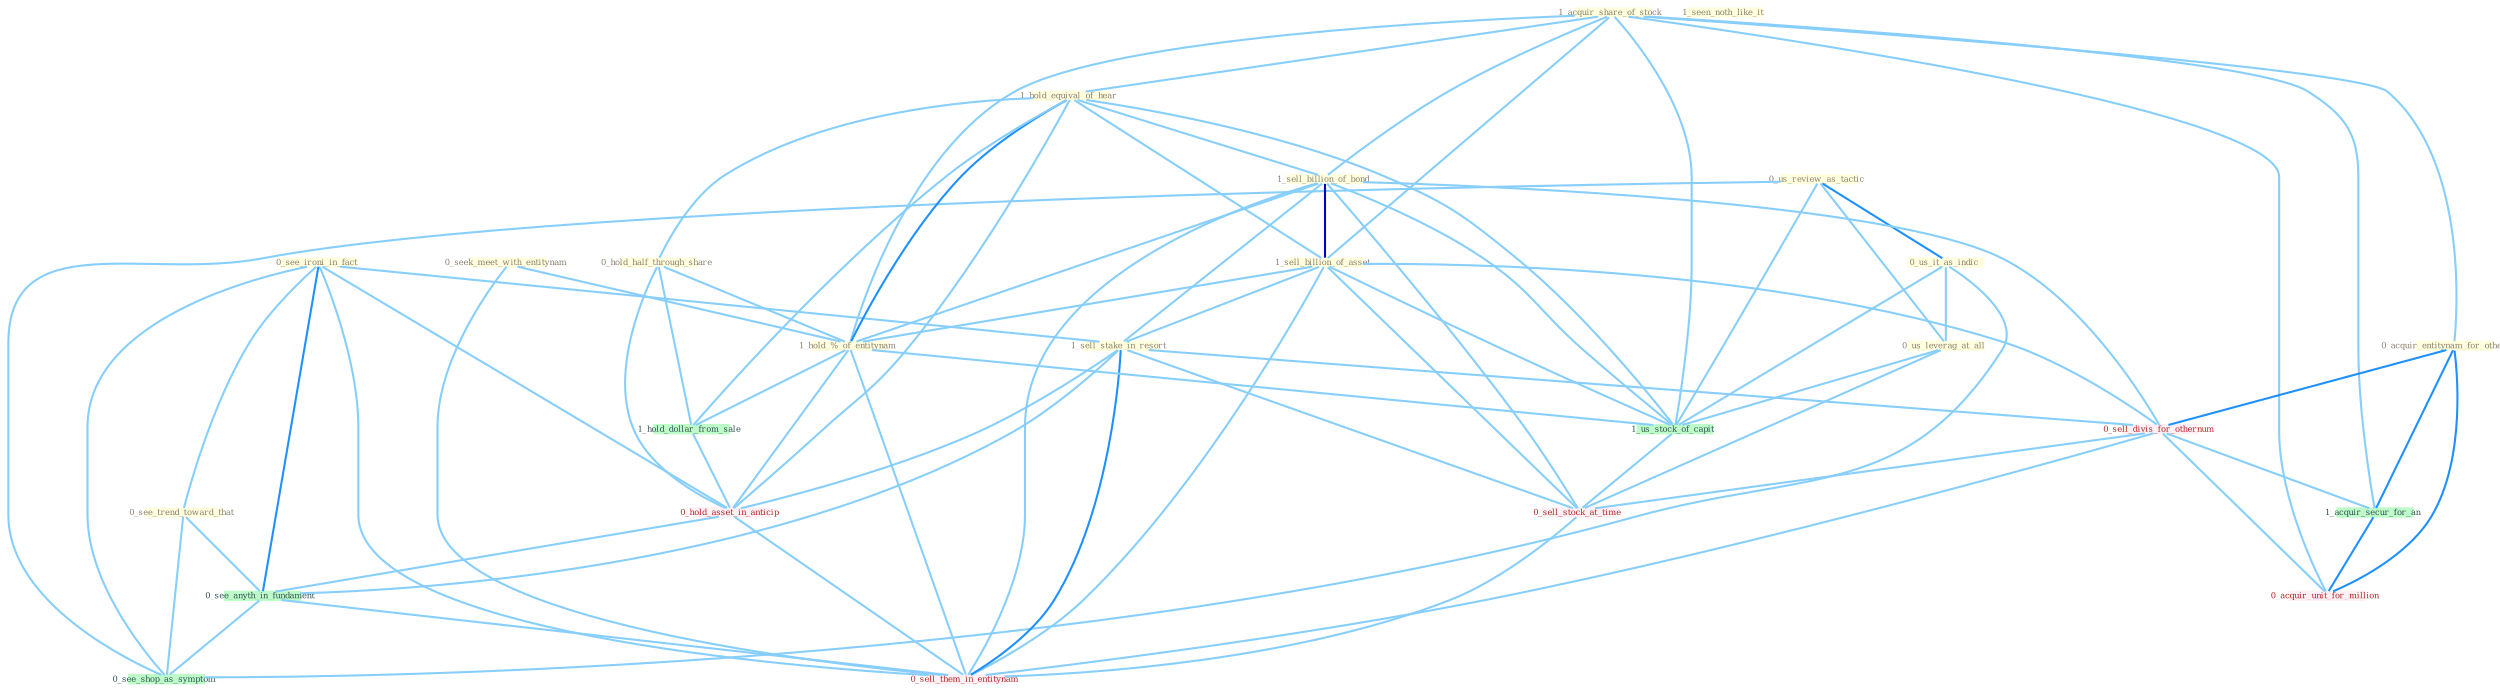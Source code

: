 Graph G{ 
    node
    [shape=polygon,style=filled,width=.5,height=.06,color="#BDFCC9",fixedsize=true,fontsize=4,
    fontcolor="#2f4f4f"];
    {node
    [color="#ffffe0", fontcolor="#8b7d6b"] "0_see_ironi_in_fact " "0_see_trend_toward_that " "0_us_review_as_tactic " "1_acquir_share_of_stock " "1_hold_equival_of_hear " "0_hold_half_through_share " "1_sell_billion_of_bond " "1_sell_billion_of_asset " "0_us_it_as_indic " "1_seen_noth_like_it " "0_us_leverag_at_all " "0_seek_meet_with_entitynam " "1_sell_stake_in_resort " "1_hold_%_of_entitynam " "0_acquir_entitynam_for_othernum "}
{node [color="#fff0f5", fontcolor="#b22222"] "0_sell_divis_for_othernum " "0_hold_asset_in_anticip " "0_sell_stock_at_time " "0_acquir_unit_for_million " "0_sell_them_in_entitynam "}
edge [color="#B0E2FF"];

	"0_see_ironi_in_fact " -- "0_see_trend_toward_that " [w="1", color="#87cefa" ];
	"0_see_ironi_in_fact " -- "1_sell_stake_in_resort " [w="1", color="#87cefa" ];
	"0_see_ironi_in_fact " -- "0_hold_asset_in_anticip " [w="1", color="#87cefa" ];
	"0_see_ironi_in_fact " -- "0_see_anyth_in_fundament " [w="2", color="#1e90ff" , len=0.8];
	"0_see_ironi_in_fact " -- "0_see_shop_as_symptom " [w="1", color="#87cefa" ];
	"0_see_ironi_in_fact " -- "0_sell_them_in_entitynam " [w="1", color="#87cefa" ];
	"0_see_trend_toward_that " -- "0_see_anyth_in_fundament " [w="1", color="#87cefa" ];
	"0_see_trend_toward_that " -- "0_see_shop_as_symptom " [w="1", color="#87cefa" ];
	"0_us_review_as_tactic " -- "0_us_it_as_indic " [w="2", color="#1e90ff" , len=0.8];
	"0_us_review_as_tactic " -- "0_us_leverag_at_all " [w="1", color="#87cefa" ];
	"0_us_review_as_tactic " -- "1_us_stock_of_capit " [w="1", color="#87cefa" ];
	"0_us_review_as_tactic " -- "0_see_shop_as_symptom " [w="1", color="#87cefa" ];
	"1_acquir_share_of_stock " -- "1_hold_equival_of_hear " [w="1", color="#87cefa" ];
	"1_acquir_share_of_stock " -- "1_sell_billion_of_bond " [w="1", color="#87cefa" ];
	"1_acquir_share_of_stock " -- "1_sell_billion_of_asset " [w="1", color="#87cefa" ];
	"1_acquir_share_of_stock " -- "1_hold_%_of_entitynam " [w="1", color="#87cefa" ];
	"1_acquir_share_of_stock " -- "0_acquir_entitynam_for_othernum " [w="1", color="#87cefa" ];
	"1_acquir_share_of_stock " -- "1_acquir_secur_for_an " [w="1", color="#87cefa" ];
	"1_acquir_share_of_stock " -- "1_us_stock_of_capit " [w="1", color="#87cefa" ];
	"1_acquir_share_of_stock " -- "0_acquir_unit_for_million " [w="1", color="#87cefa" ];
	"1_hold_equival_of_hear " -- "0_hold_half_through_share " [w="1", color="#87cefa" ];
	"1_hold_equival_of_hear " -- "1_sell_billion_of_bond " [w="1", color="#87cefa" ];
	"1_hold_equival_of_hear " -- "1_sell_billion_of_asset " [w="1", color="#87cefa" ];
	"1_hold_equival_of_hear " -- "1_hold_%_of_entitynam " [w="2", color="#1e90ff" , len=0.8];
	"1_hold_equival_of_hear " -- "1_us_stock_of_capit " [w="1", color="#87cefa" ];
	"1_hold_equival_of_hear " -- "1_hold_dollar_from_sale " [w="1", color="#87cefa" ];
	"1_hold_equival_of_hear " -- "0_hold_asset_in_anticip " [w="1", color="#87cefa" ];
	"0_hold_half_through_share " -- "1_hold_%_of_entitynam " [w="1", color="#87cefa" ];
	"0_hold_half_through_share " -- "1_hold_dollar_from_sale " [w="1", color="#87cefa" ];
	"0_hold_half_through_share " -- "0_hold_asset_in_anticip " [w="1", color="#87cefa" ];
	"1_sell_billion_of_bond " -- "1_sell_billion_of_asset " [w="3", color="#0000cd" , len=0.6];
	"1_sell_billion_of_bond " -- "1_sell_stake_in_resort " [w="1", color="#87cefa" ];
	"1_sell_billion_of_bond " -- "1_hold_%_of_entitynam " [w="1", color="#87cefa" ];
	"1_sell_billion_of_bond " -- "0_sell_divis_for_othernum " [w="1", color="#87cefa" ];
	"1_sell_billion_of_bond " -- "1_us_stock_of_capit " [w="1", color="#87cefa" ];
	"1_sell_billion_of_bond " -- "0_sell_stock_at_time " [w="1", color="#87cefa" ];
	"1_sell_billion_of_bond " -- "0_sell_them_in_entitynam " [w="1", color="#87cefa" ];
	"1_sell_billion_of_asset " -- "1_sell_stake_in_resort " [w="1", color="#87cefa" ];
	"1_sell_billion_of_asset " -- "1_hold_%_of_entitynam " [w="1", color="#87cefa" ];
	"1_sell_billion_of_asset " -- "0_sell_divis_for_othernum " [w="1", color="#87cefa" ];
	"1_sell_billion_of_asset " -- "1_us_stock_of_capit " [w="1", color="#87cefa" ];
	"1_sell_billion_of_asset " -- "0_sell_stock_at_time " [w="1", color="#87cefa" ];
	"1_sell_billion_of_asset " -- "0_sell_them_in_entitynam " [w="1", color="#87cefa" ];
	"0_us_it_as_indic " -- "0_us_leverag_at_all " [w="1", color="#87cefa" ];
	"0_us_it_as_indic " -- "1_us_stock_of_capit " [w="1", color="#87cefa" ];
	"0_us_it_as_indic " -- "0_see_shop_as_symptom " [w="1", color="#87cefa" ];
	"0_us_leverag_at_all " -- "1_us_stock_of_capit " [w="1", color="#87cefa" ];
	"0_us_leverag_at_all " -- "0_sell_stock_at_time " [w="1", color="#87cefa" ];
	"0_seek_meet_with_entitynam " -- "1_hold_%_of_entitynam " [w="1", color="#87cefa" ];
	"0_seek_meet_with_entitynam " -- "0_sell_them_in_entitynam " [w="1", color="#87cefa" ];
	"1_sell_stake_in_resort " -- "0_sell_divis_for_othernum " [w="1", color="#87cefa" ];
	"1_sell_stake_in_resort " -- "0_hold_asset_in_anticip " [w="1", color="#87cefa" ];
	"1_sell_stake_in_resort " -- "0_sell_stock_at_time " [w="1", color="#87cefa" ];
	"1_sell_stake_in_resort " -- "0_see_anyth_in_fundament " [w="1", color="#87cefa" ];
	"1_sell_stake_in_resort " -- "0_sell_them_in_entitynam " [w="2", color="#1e90ff" , len=0.8];
	"1_hold_%_of_entitynam " -- "1_us_stock_of_capit " [w="1", color="#87cefa" ];
	"1_hold_%_of_entitynam " -- "1_hold_dollar_from_sale " [w="1", color="#87cefa" ];
	"1_hold_%_of_entitynam " -- "0_hold_asset_in_anticip " [w="1", color="#87cefa" ];
	"1_hold_%_of_entitynam " -- "0_sell_them_in_entitynam " [w="1", color="#87cefa" ];
	"0_acquir_entitynam_for_othernum " -- "0_sell_divis_for_othernum " [w="2", color="#1e90ff" , len=0.8];
	"0_acquir_entitynam_for_othernum " -- "1_acquir_secur_for_an " [w="2", color="#1e90ff" , len=0.8];
	"0_acquir_entitynam_for_othernum " -- "0_acquir_unit_for_million " [w="2", color="#1e90ff" , len=0.8];
	"0_sell_divis_for_othernum " -- "1_acquir_secur_for_an " [w="1", color="#87cefa" ];
	"0_sell_divis_for_othernum " -- "0_sell_stock_at_time " [w="1", color="#87cefa" ];
	"0_sell_divis_for_othernum " -- "0_acquir_unit_for_million " [w="1", color="#87cefa" ];
	"0_sell_divis_for_othernum " -- "0_sell_them_in_entitynam " [w="1", color="#87cefa" ];
	"1_acquir_secur_for_an " -- "0_acquir_unit_for_million " [w="2", color="#1e90ff" , len=0.8];
	"1_us_stock_of_capit " -- "0_sell_stock_at_time " [w="1", color="#87cefa" ];
	"1_hold_dollar_from_sale " -- "0_hold_asset_in_anticip " [w="1", color="#87cefa" ];
	"0_hold_asset_in_anticip " -- "0_see_anyth_in_fundament " [w="1", color="#87cefa" ];
	"0_hold_asset_in_anticip " -- "0_sell_them_in_entitynam " [w="1", color="#87cefa" ];
	"0_sell_stock_at_time " -- "0_sell_them_in_entitynam " [w="1", color="#87cefa" ];
	"0_see_anyth_in_fundament " -- "0_see_shop_as_symptom " [w="1", color="#87cefa" ];
	"0_see_anyth_in_fundament " -- "0_sell_them_in_entitynam " [w="1", color="#87cefa" ];
}